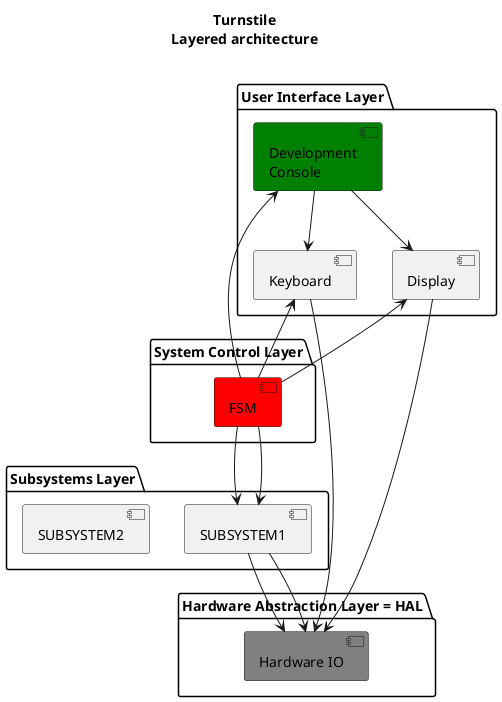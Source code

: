 @startuml

title Turnstile\nLayered architecture\n

package "User Interface Layer" {
    [Display]
    [Keyboard]
    [Development\nConsole] #green
}

package "System Control Layer" {
    [FSM] #red
}

package "Subsystems Layer" {
    [SUBSYSTEM1]
    [SUBSYSTEM2]
}

package "Hardware Abstraction Layer = HAL" {
    [Hardware IO] #grey
}

[FSM] -down-> [SUBSYSTEM1]
[FSM] -down-> [SUBSYSTEM1]
[FSM] -up-> [Display]
[FSM] -up-> [Keyboard]
[FSM] -up-> [Development\nConsole]
[SUBSYSTEM1] --> [Hardware IO]
[SUBSYSTEM1] --> [Hardware IO]
[Development\nConsole] -down-> [Keyboard]
[Development\nConsole] -down-> [Display]
[Display] --> [Hardware IO]
[Keyboard] --> [Hardware IO]

@enduml
